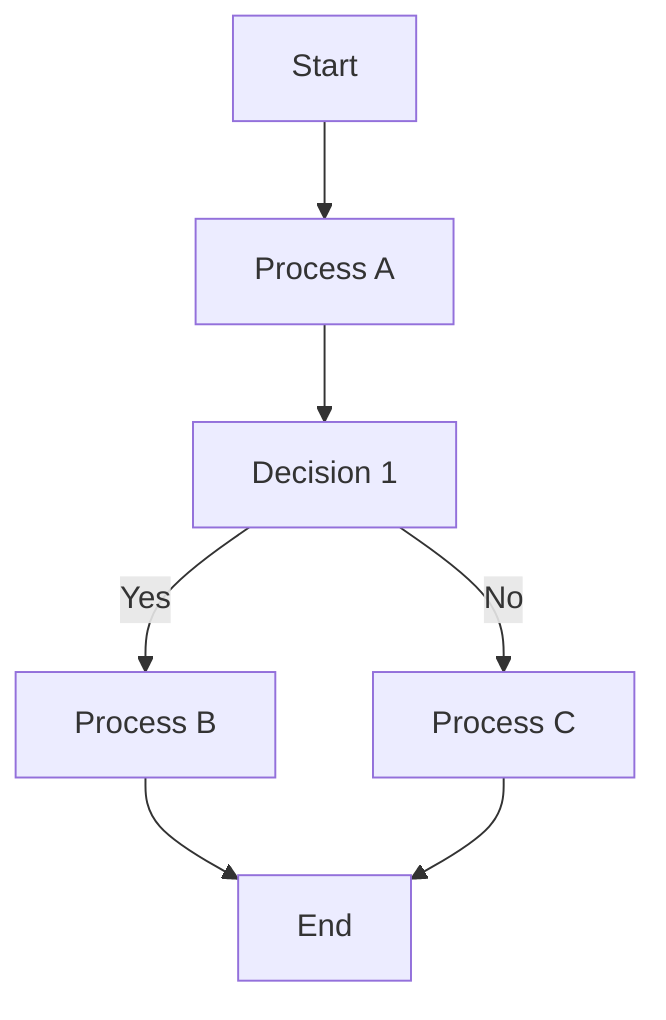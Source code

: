 graph TD;
    A["Start"] --> B["Process A"];
    B --> C["Decision 1"];
    C -->|"Yes"| D["Process B"];
    C -->|"No"| E["Process C"];
    D --> F["End"];
    E --> F;